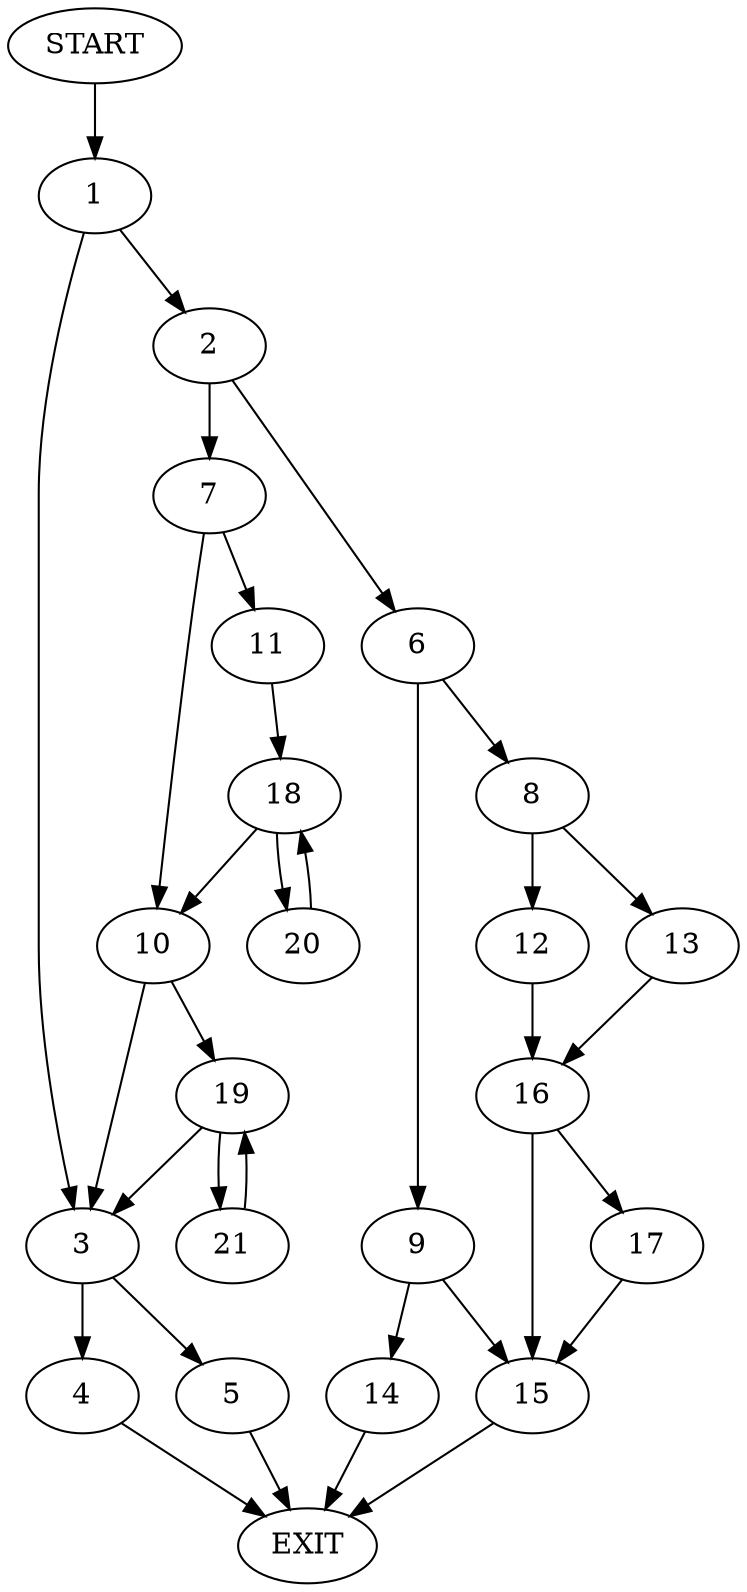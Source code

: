 digraph {
0 [label="START"]
22 [label="EXIT"]
0 -> 1
1 -> 2
1 -> 3
3 -> 4
3 -> 5
2 -> 6
2 -> 7
6 -> 8
6 -> 9
7 -> 10
7 -> 11
8 -> 12
8 -> 13
9 -> 14
9 -> 15
14 -> 22
15 -> 22
12 -> 16
13 -> 16
16 -> 15
16 -> 17
17 -> 15
11 -> 18
10 -> 3
10 -> 19
18 -> 20
18 -> 10
20 -> 18
19 -> 3
19 -> 21
21 -> 19
4 -> 22
5 -> 22
}
